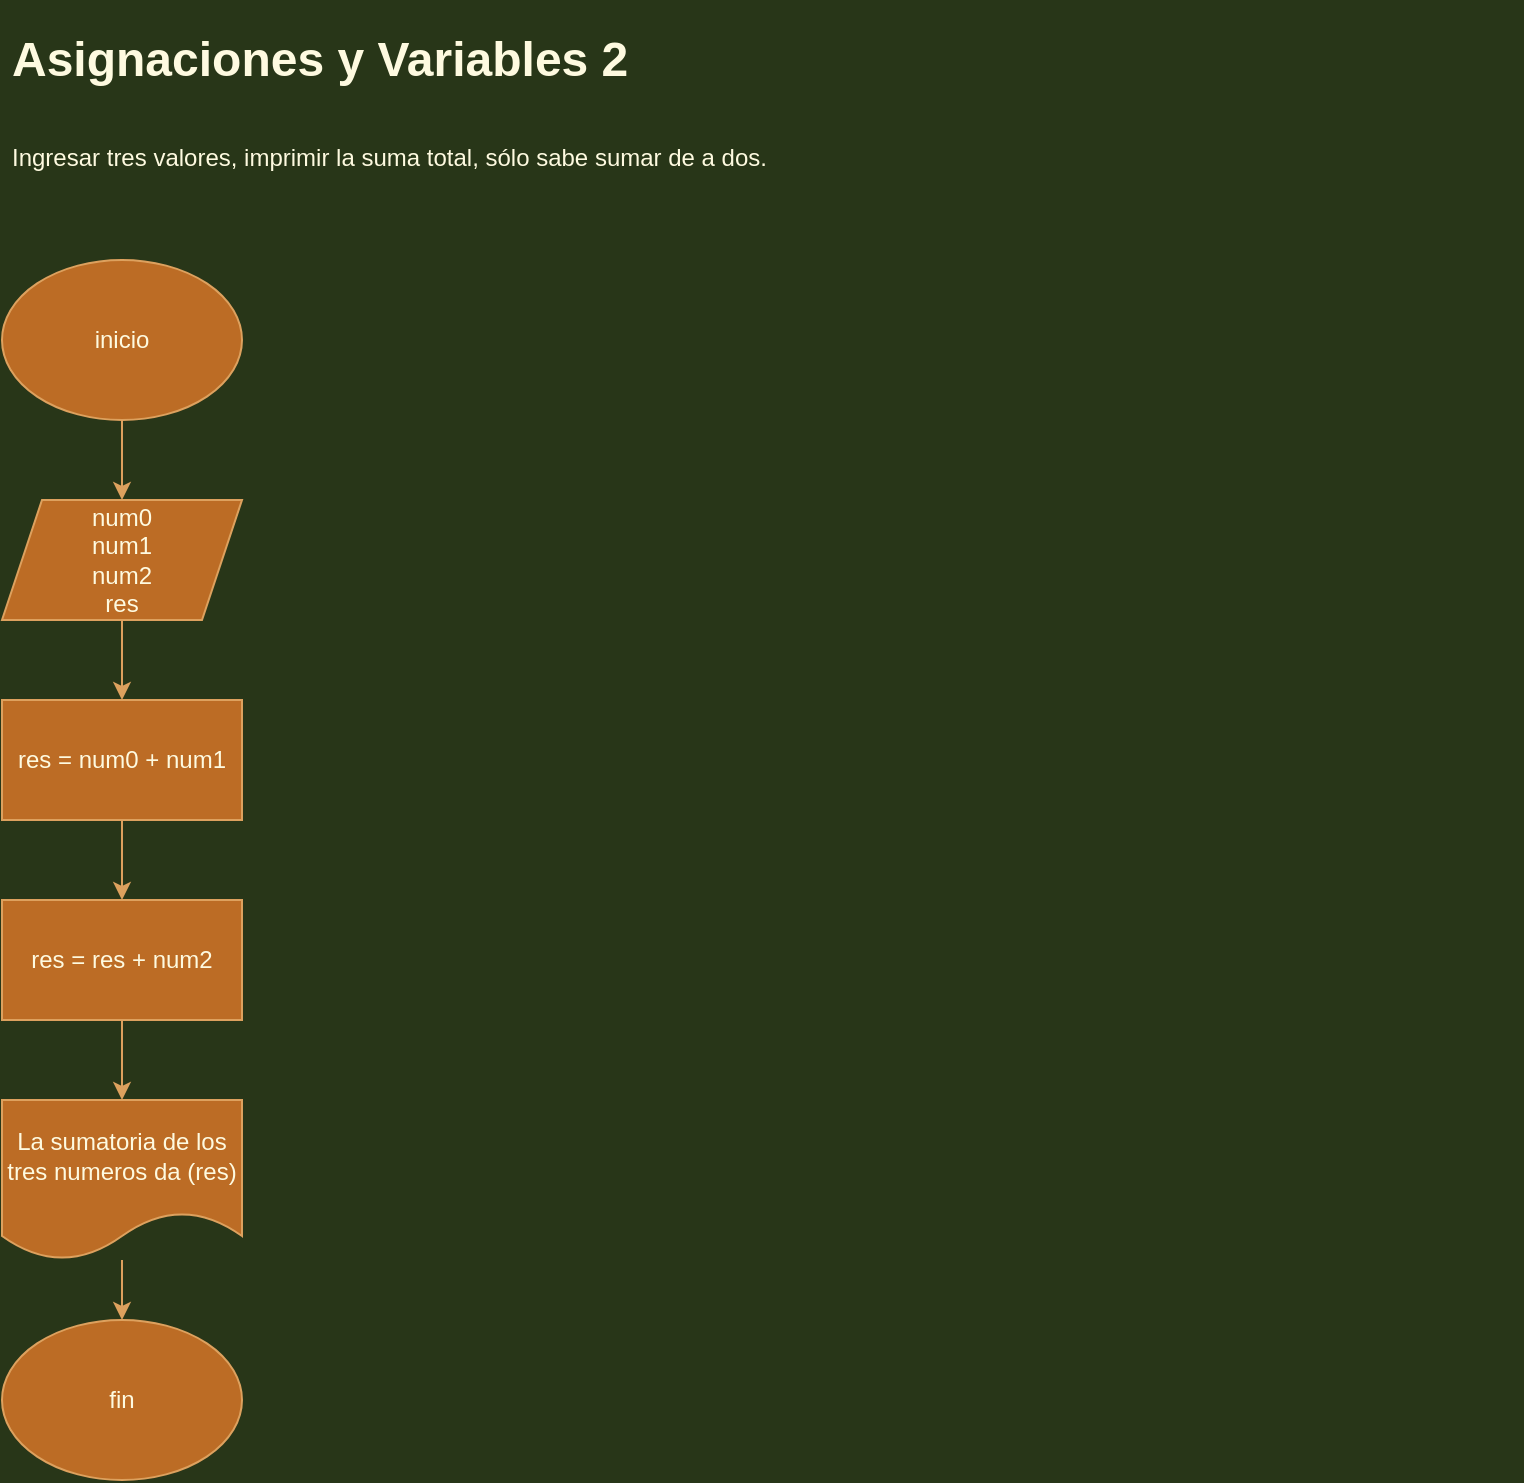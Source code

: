 <mxfile version="13.6.3" type="device"><diagram id="gEQqQkg7F2E_7lFRTjH1" name="Page-1"><mxGraphModel dx="868" dy="440" grid="1" gridSize="10" guides="1" tooltips="1" connect="1" arrows="1" fold="1" page="1" pageScale="1" pageWidth="827" pageHeight="1169" background="#283618" math="0" shadow="0"><root><mxCell id="0"/><mxCell id="1" parent="0"/><mxCell id="X7O5Xm1PlWjDDsyZBqn3-1" value="&lt;h1&gt;&lt;span&gt;Asignaciones y Variables 2&lt;/span&gt;&lt;/h1&gt;&lt;h1&gt;&lt;span style=&quot;font-size: 12px ; font-weight: 400&quot;&gt;Ingresar tres valores, imprimir la suma total, sólo sabe sumar de a dos.&lt;/span&gt;&lt;br&gt;&lt;/h1&gt;" style="text;html=1;strokeColor=none;fillColor=none;spacing=5;spacingTop=-20;whiteSpace=wrap;overflow=hidden;rounded=0;fontColor=#FEFAE0;" vertex="1" parent="1"><mxGeometry x="40" y="40" width="760" height="120" as="geometry"/></mxCell><mxCell id="X7O5Xm1PlWjDDsyZBqn3-4" value="" style="edgeStyle=orthogonalEdgeStyle;rounded=0;orthogonalLoop=1;jettySize=auto;html=1;labelBackgroundColor=#283618;strokeColor=#DDA15E;fontColor=#FEFAE0;" edge="1" parent="1" source="X7O5Xm1PlWjDDsyZBqn3-2" target="X7O5Xm1PlWjDDsyZBqn3-3"><mxGeometry relative="1" as="geometry"/></mxCell><mxCell id="X7O5Xm1PlWjDDsyZBqn3-2" value="inicio" style="ellipse;whiteSpace=wrap;html=1;fillColor=#BC6C25;strokeColor=#DDA15E;fontColor=#FEFAE0;" vertex="1" parent="1"><mxGeometry x="40" y="160" width="120" height="80" as="geometry"/></mxCell><mxCell id="X7O5Xm1PlWjDDsyZBqn3-6" value="" style="edgeStyle=orthogonalEdgeStyle;rounded=0;orthogonalLoop=1;jettySize=auto;html=1;labelBackgroundColor=#283618;strokeColor=#DDA15E;fontColor=#FEFAE0;" edge="1" parent="1" source="X7O5Xm1PlWjDDsyZBqn3-3" target="X7O5Xm1PlWjDDsyZBqn3-5"><mxGeometry relative="1" as="geometry"/></mxCell><mxCell id="X7O5Xm1PlWjDDsyZBqn3-3" value="num0&lt;br&gt;num1&lt;br&gt;num2&lt;br&gt;res" style="shape=parallelogram;perimeter=parallelogramPerimeter;whiteSpace=wrap;html=1;fixedSize=1;fillColor=#BC6C25;strokeColor=#DDA15E;fontColor=#FEFAE0;" vertex="1" parent="1"><mxGeometry x="40" y="280" width="120" height="60" as="geometry"/></mxCell><mxCell id="X7O5Xm1PlWjDDsyZBqn3-9" value="" style="edgeStyle=orthogonalEdgeStyle;rounded=0;orthogonalLoop=1;jettySize=auto;html=1;labelBackgroundColor=#283618;strokeColor=#DDA15E;fontColor=#FEFAE0;" edge="1" parent="1" source="X7O5Xm1PlWjDDsyZBqn3-5" target="X7O5Xm1PlWjDDsyZBqn3-8"><mxGeometry relative="1" as="geometry"/></mxCell><mxCell id="X7O5Xm1PlWjDDsyZBqn3-5" value="res = num0 + num1" style="whiteSpace=wrap;html=1;fillColor=#BC6C25;strokeColor=#DDA15E;fontColor=#FEFAE0;" vertex="1" parent="1"><mxGeometry x="40" y="380" width="120" height="60" as="geometry"/></mxCell><mxCell id="X7O5Xm1PlWjDDsyZBqn3-11" value="" style="edgeStyle=orthogonalEdgeStyle;rounded=0;orthogonalLoop=1;jettySize=auto;html=1;labelBackgroundColor=#283618;strokeColor=#DDA15E;fontColor=#FEFAE0;" edge="1" parent="1" source="X7O5Xm1PlWjDDsyZBqn3-8" target="X7O5Xm1PlWjDDsyZBqn3-10"><mxGeometry relative="1" as="geometry"/></mxCell><mxCell id="X7O5Xm1PlWjDDsyZBqn3-8" value="res = res + num2" style="whiteSpace=wrap;html=1;fillColor=#BC6C25;strokeColor=#DDA15E;fontColor=#FEFAE0;" vertex="1" parent="1"><mxGeometry x="40" y="480" width="120" height="60" as="geometry"/></mxCell><mxCell id="X7O5Xm1PlWjDDsyZBqn3-13" value="" style="edgeStyle=orthogonalEdgeStyle;rounded=0;orthogonalLoop=1;jettySize=auto;html=1;labelBackgroundColor=#283618;strokeColor=#DDA15E;fontColor=#FEFAE0;" edge="1" parent="1" source="X7O5Xm1PlWjDDsyZBqn3-10" target="X7O5Xm1PlWjDDsyZBqn3-12"><mxGeometry relative="1" as="geometry"/></mxCell><mxCell id="X7O5Xm1PlWjDDsyZBqn3-10" value="La sumatoria de los tres numeros da (res)" style="shape=document;whiteSpace=wrap;html=1;boundedLbl=1;fillColor=#BC6C25;strokeColor=#DDA15E;fontColor=#FEFAE0;" vertex="1" parent="1"><mxGeometry x="40" y="580" width="120" height="80" as="geometry"/></mxCell><mxCell id="X7O5Xm1PlWjDDsyZBqn3-12" value="fin" style="ellipse;whiteSpace=wrap;html=1;fillColor=#BC6C25;strokeColor=#DDA15E;fontColor=#FEFAE0;" vertex="1" parent="1"><mxGeometry x="40" y="690" width="120" height="80" as="geometry"/></mxCell></root></mxGraphModel></diagram></mxfile>